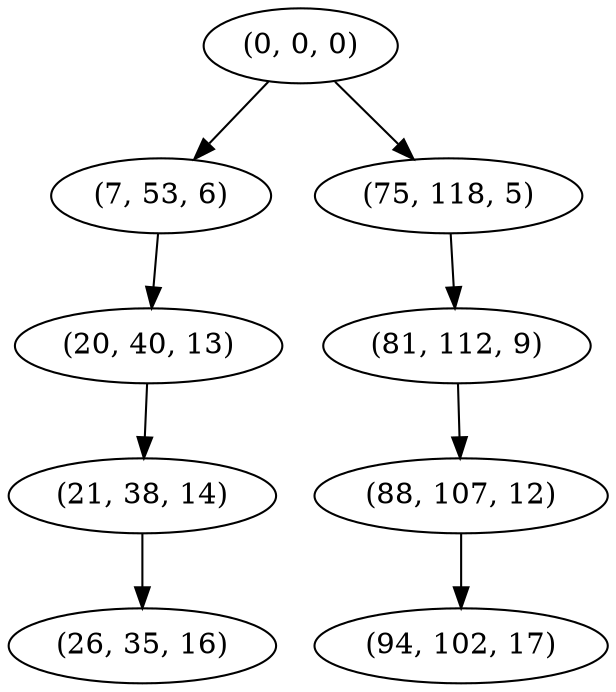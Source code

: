digraph tree {
    "(0, 0, 0)";
    "(7, 53, 6)";
    "(20, 40, 13)";
    "(21, 38, 14)";
    "(26, 35, 16)";
    "(75, 118, 5)";
    "(81, 112, 9)";
    "(88, 107, 12)";
    "(94, 102, 17)";
    "(0, 0, 0)" -> "(7, 53, 6)";
    "(0, 0, 0)" -> "(75, 118, 5)";
    "(7, 53, 6)" -> "(20, 40, 13)";
    "(20, 40, 13)" -> "(21, 38, 14)";
    "(21, 38, 14)" -> "(26, 35, 16)";
    "(75, 118, 5)" -> "(81, 112, 9)";
    "(81, 112, 9)" -> "(88, 107, 12)";
    "(88, 107, 12)" -> "(94, 102, 17)";
}
